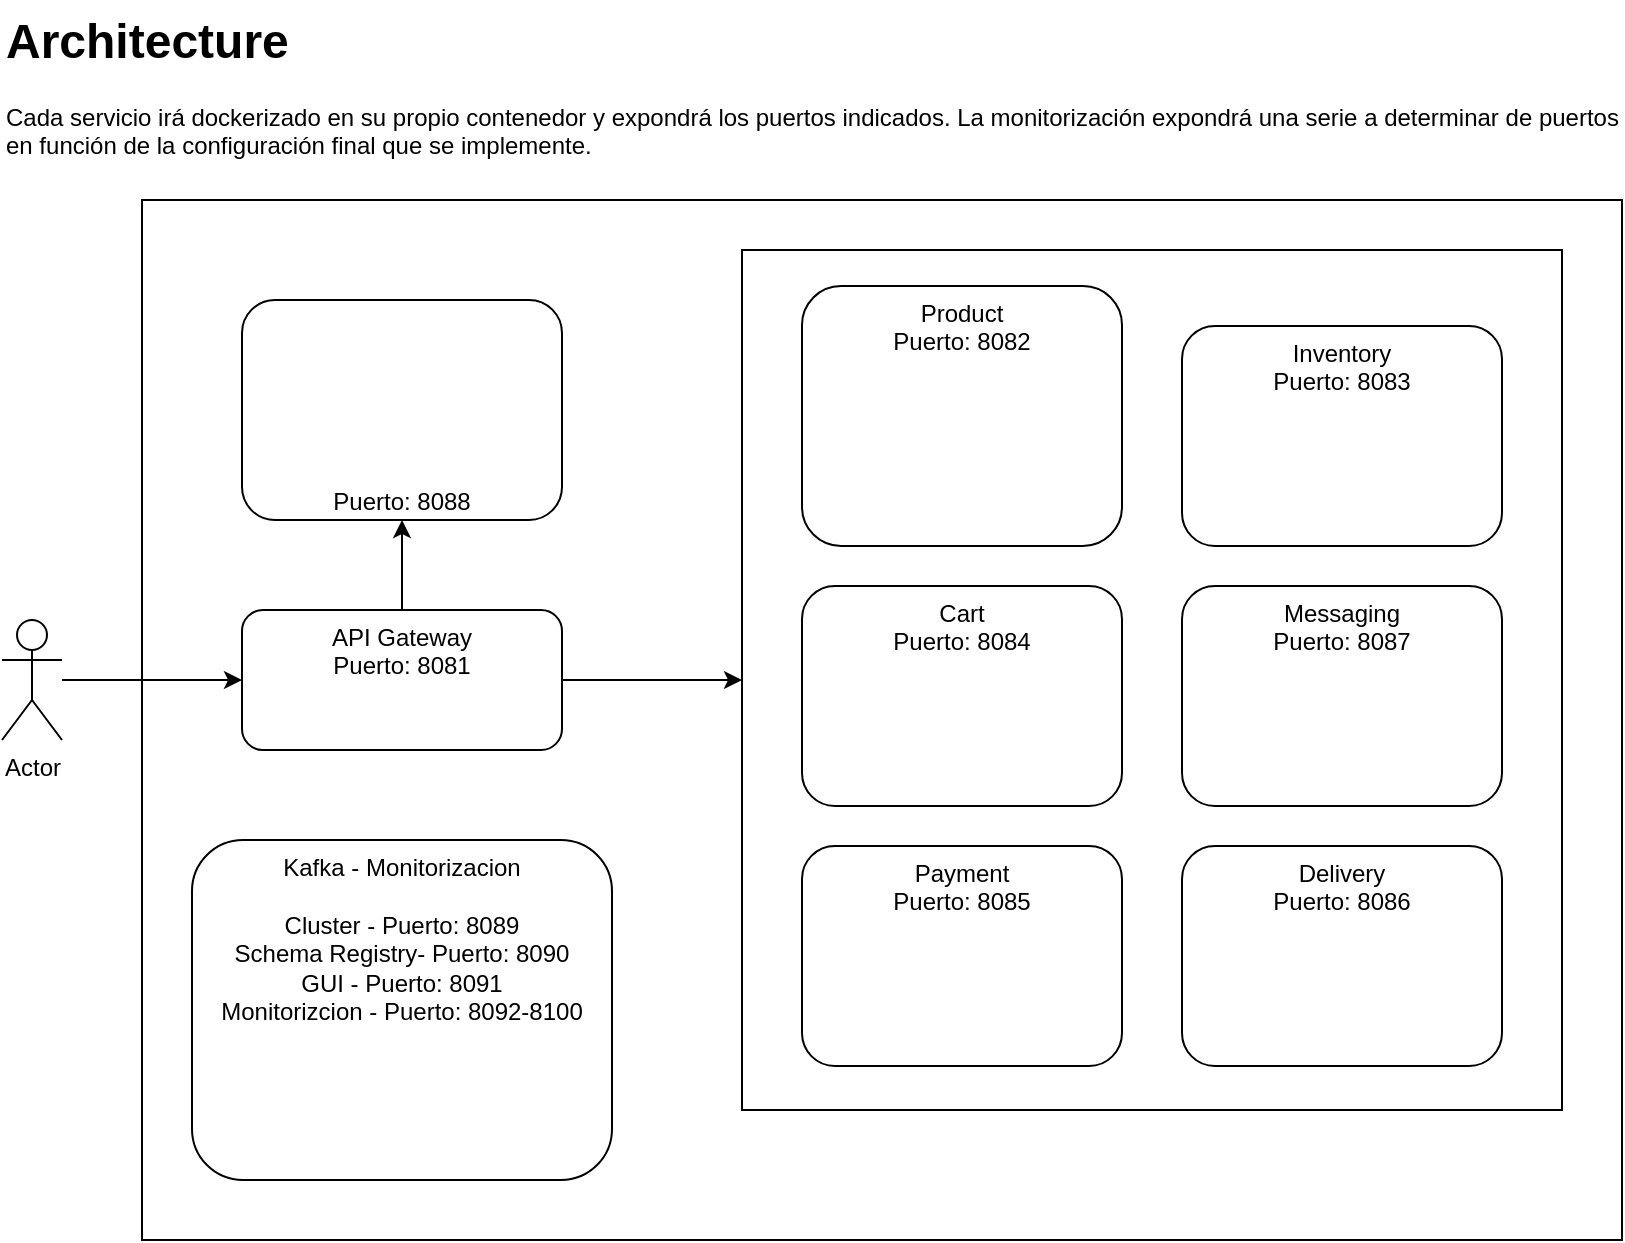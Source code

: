<mxfile version="26.1.0">
  <diagram name="Page-1" id="D7TZ1R0ghxPJYlwmy0IX">
    <mxGraphModel dx="1426" dy="781" grid="1" gridSize="10" guides="1" tooltips="1" connect="1" arrows="1" fold="1" page="1" pageScale="1" pageWidth="850" pageHeight="1100" math="0" shadow="0">
      <root>
        <mxCell id="0" />
        <mxCell id="1" parent="0" />
        <mxCell id="49fBX1sykJOyOZ_vITRp-56" value="" style="rounded=0;whiteSpace=wrap;html=1;" vertex="1" parent="1">
          <mxGeometry x="90" y="120" width="740" height="520" as="geometry" />
        </mxCell>
        <mxCell id="49fBX1sykJOyOZ_vITRp-45" value="" style="rounded=0;whiteSpace=wrap;html=1;" vertex="1" parent="1">
          <mxGeometry x="390" y="145" width="410" height="430" as="geometry" />
        </mxCell>
        <mxCell id="49fBX1sykJOyOZ_vITRp-5" value="" style="group" vertex="1" connectable="0" parent="1">
          <mxGeometry x="140" y="170" width="160" height="110" as="geometry" />
        </mxCell>
        <mxCell id="49fBX1sykJOyOZ_vITRp-4" value="Puerto: 8088" style="rounded=1;whiteSpace=wrap;html=1;verticalAlign=bottom;" vertex="1" parent="49fBX1sykJOyOZ_vITRp-5">
          <mxGeometry width="160" height="110" as="geometry" />
        </mxCell>
        <mxCell id="49fBX1sykJOyOZ_vITRp-2" value="" style="shape=image;verticalLabelPosition=bottom;labelBackgroundColor=default;verticalAlign=top;aspect=fixed;imageAspect=0;image=https://www.pngkit.com/png/full/385-3854337_keycloak-logo-600px-keycloak-spring.png;" vertex="1" parent="49fBX1sykJOyOZ_vITRp-5">
          <mxGeometry x="7.2" y="18.333" width="145.6" height="30" as="geometry" />
        </mxCell>
        <mxCell id="49fBX1sykJOyOZ_vITRp-44" value="" style="shape=image;verticalLabelPosition=bottom;labelBackgroundColor=default;verticalAlign=top;aspect=fixed;imageAspect=0;image=https://upload.wikimedia.org/wikipedia/en/thumb/d/dd/MySQL_logo.svg/100px-MySQL_logo.svg.png;" vertex="1" parent="49fBX1sykJOyOZ_vITRp-5">
          <mxGeometry x="51.74" y="48.33" width="56.52" height="39" as="geometry" />
        </mxCell>
        <mxCell id="49fBX1sykJOyOZ_vITRp-6" value="&lt;h1 style=&quot;margin-top: 0px;&quot;&gt;Architecture&lt;/h1&gt;&lt;p&gt;Cada servicio irá dockerizado en su propio contenedor y expondrá los puertos indicados. La monitorización expondrá una serie a determinar de puertos en función de la configuración final que se implemente.&lt;/p&gt;" style="text;html=1;whiteSpace=wrap;overflow=hidden;rounded=0;" vertex="1" parent="1">
          <mxGeometry x="20" y="20" width="810" height="120" as="geometry" />
        </mxCell>
        <mxCell id="49fBX1sykJOyOZ_vITRp-39" value="" style="group" vertex="1" connectable="0" parent="1">
          <mxGeometry x="420.0" y="313" width="160" height="110" as="geometry" />
        </mxCell>
        <mxCell id="49fBX1sykJOyOZ_vITRp-15" value="Cart&lt;br&gt;&lt;div&gt;Puerto: 8084&lt;/div&gt;" style="rounded=1;whiteSpace=wrap;html=1;verticalAlign=top;" vertex="1" parent="49fBX1sykJOyOZ_vITRp-39">
          <mxGeometry width="160" height="110" as="geometry" />
        </mxCell>
        <mxCell id="49fBX1sykJOyOZ_vITRp-16" value="" style="shape=image;verticalLabelPosition=bottom;labelBackgroundColor=default;verticalAlign=top;aspect=fixed;imageAspect=0;image=https://iu5bmstu.ru/images/thumb/5/5f/Postgresql_logo.png/240px-Postgresql_logo.png;" vertex="1" parent="49fBX1sykJOyOZ_vITRp-39">
          <mxGeometry x="9.41" y="70" width="141.18" height="30" as="geometry" />
        </mxCell>
        <mxCell id="49fBX1sykJOyOZ_vITRp-17" value="" style="shape=image;verticalLabelPosition=bottom;labelBackgroundColor=default;verticalAlign=top;aspect=fixed;imageAspect=0;image=https://upload.wikimedia.org/wikipedia/commons/thumb/4/44/Spring_Framework_Logo_2018.svg/220px-Spring_Framework_Logo_2018.svg.png;" vertex="1" parent="49fBX1sykJOyOZ_vITRp-39">
          <mxGeometry x="35" y="40" width="90" height="23.32" as="geometry" />
        </mxCell>
        <mxCell id="49fBX1sykJOyOZ_vITRp-43" value="" style="group" vertex="1" connectable="0" parent="1">
          <mxGeometry x="115" y="440" width="210" height="170" as="geometry" />
        </mxCell>
        <mxCell id="49fBX1sykJOyOZ_vITRp-32" value="Kafka -&amp;nbsp;&lt;span style=&quot;background-color: transparent; color: light-dark(rgb(0, 0, 0), rgb(255, 255, 255));&quot;&gt;Monitorizacion&lt;/span&gt;&lt;div&gt;&lt;div&gt;&lt;br&gt;&lt;div&gt;&lt;span style=&quot;background-color: transparent; color: light-dark(rgb(0, 0, 0), rgb(255, 255, 255));&quot;&gt;Cluster - Puerto: 8089&lt;/span&gt;&lt;/div&gt;&lt;div&gt;&lt;span style=&quot;background-color: transparent; color: light-dark(rgb(0, 0, 0), rgb(255, 255, 255));&quot;&gt;Schema Registry- Puerto: 8090&lt;/span&gt;&lt;/div&gt;&lt;div&gt;&lt;span style=&quot;background-color: transparent; color: light-dark(rgb(0, 0, 0), rgb(255, 255, 255));&quot;&gt;GUI - Puerto: 8091&lt;/span&gt;&lt;/div&gt;&lt;/div&gt;&lt;/div&gt;&lt;div&gt;&lt;span style=&quot;background-color: transparent; color: light-dark(rgb(0, 0, 0), rgb(255, 255, 255));&quot;&gt;Monitorizcion - Puerto: 8092-8100&lt;/span&gt;&lt;/div&gt;" style="rounded=1;whiteSpace=wrap;html=1;verticalAlign=top;" vertex="1" parent="49fBX1sykJOyOZ_vITRp-43">
          <mxGeometry width="210" height="170" as="geometry" />
        </mxCell>
        <mxCell id="49fBX1sykJOyOZ_vITRp-31" value="" style="shape=image;verticalLabelPosition=bottom;labelBackgroundColor=default;verticalAlign=top;aspect=fixed;imageAspect=0;image=https://upload.wikimedia.org/wikipedia/commons/thumb/0/01/Apache_Kafka_logo.svg/64px-Apache_Kafka_logo.svg.png;" vertex="1" parent="49fBX1sykJOyOZ_vITRp-43">
          <mxGeometry x="50" y="100.98" width="32.42" height="52.68" as="geometry" />
        </mxCell>
        <mxCell id="49fBX1sykJOyOZ_vITRp-42" value="" style="shape=image;verticalLabelPosition=bottom;labelBackgroundColor=default;verticalAlign=top;aspect=fixed;imageAspect=0;image=https://upload.wikimedia.org/wikipedia/commons/thumb/a/a1/Grafana_logo.svg/120px-Grafana_logo.svg.png;" vertex="1" parent="49fBX1sykJOyOZ_vITRp-43">
          <mxGeometry x="100" y="100.98" width="58.54" height="60" as="geometry" />
        </mxCell>
        <mxCell id="49fBX1sykJOyOZ_vITRp-47" value="" style="group" vertex="1" connectable="0" parent="1">
          <mxGeometry x="140" y="325" width="160" height="70" as="geometry" />
        </mxCell>
        <mxCell id="49fBX1sykJOyOZ_vITRp-7" value="API Gateway&lt;div&gt;Puerto: 8081&lt;/div&gt;" style="rounded=1;whiteSpace=wrap;html=1;verticalAlign=top;" vertex="1" parent="49fBX1sykJOyOZ_vITRp-47">
          <mxGeometry width="160" height="70" as="geometry" />
        </mxCell>
        <mxCell id="49fBX1sykJOyOZ_vITRp-11" value="" style="shape=image;verticalLabelPosition=bottom;labelBackgroundColor=default;verticalAlign=top;aspect=fixed;imageAspect=0;image=https://upload.wikimedia.org/wikipedia/commons/thumb/4/44/Spring_Framework_Logo_2018.svg/220px-Spring_Framework_Logo_2018.svg.png;" vertex="1" parent="49fBX1sykJOyOZ_vITRp-47">
          <mxGeometry x="35" y="40" width="90" height="23.32" as="geometry" />
        </mxCell>
        <mxCell id="49fBX1sykJOyOZ_vITRp-38" value="" style="group" vertex="1" connectable="0" parent="1">
          <mxGeometry x="420" y="443" width="160.0" height="110" as="geometry" />
        </mxCell>
        <mxCell id="49fBX1sykJOyOZ_vITRp-21" value="Payment&lt;br&gt;&lt;div&gt;Puerto: 8085&lt;/div&gt;" style="rounded=1;whiteSpace=wrap;html=1;verticalAlign=top;" vertex="1" parent="49fBX1sykJOyOZ_vITRp-38">
          <mxGeometry width="160" height="110" as="geometry" />
        </mxCell>
        <mxCell id="49fBX1sykJOyOZ_vITRp-22" value="" style="shape=image;verticalLabelPosition=bottom;labelBackgroundColor=default;verticalAlign=top;aspect=fixed;imageAspect=0;image=https://iu5bmstu.ru/images/thumb/5/5f/Postgresql_logo.png/240px-Postgresql_logo.png;" vertex="1" parent="49fBX1sykJOyOZ_vITRp-38">
          <mxGeometry x="9.41" y="70" width="141.18" height="30" as="geometry" />
        </mxCell>
        <mxCell id="49fBX1sykJOyOZ_vITRp-23" value="" style="shape=image;verticalLabelPosition=bottom;labelBackgroundColor=default;verticalAlign=top;aspect=fixed;imageAspect=0;image=https://upload.wikimedia.org/wikipedia/commons/thumb/4/44/Spring_Framework_Logo_2018.svg/220px-Spring_Framework_Logo_2018.svg.png;" vertex="1" parent="49fBX1sykJOyOZ_vITRp-38">
          <mxGeometry x="35" y="40" width="90" height="23.32" as="geometry" />
        </mxCell>
        <mxCell id="49fBX1sykJOyOZ_vITRp-48" value="" style="group" vertex="1" connectable="0" parent="1">
          <mxGeometry x="610" y="313" width="160" height="110" as="geometry" />
        </mxCell>
        <mxCell id="49fBX1sykJOyOZ_vITRp-27" value="Messaging&lt;div&gt;&lt;span style=&quot;background-color: transparent; color: light-dark(rgb(0, 0, 0), rgb(255, 255, 255));&quot;&gt;Puerto: 8087&lt;/span&gt;&lt;/div&gt;" style="rounded=1;whiteSpace=wrap;html=1;verticalAlign=top;" vertex="1" parent="49fBX1sykJOyOZ_vITRp-48">
          <mxGeometry width="160" height="110" as="geometry" />
        </mxCell>
        <mxCell id="49fBX1sykJOyOZ_vITRp-29" value="" style="shape=image;verticalLabelPosition=bottom;labelBackgroundColor=default;verticalAlign=top;aspect=fixed;imageAspect=0;image=https://upload.wikimedia.org/wikipedia/commons/thumb/4/44/Spring_Framework_Logo_2018.svg/220px-Spring_Framework_Logo_2018.svg.png;" vertex="1" parent="49fBX1sykJOyOZ_vITRp-48">
          <mxGeometry x="35" y="40" width="90" height="23.32" as="geometry" />
        </mxCell>
        <mxCell id="49fBX1sykJOyOZ_vITRp-30" value="" style="shape=image;verticalLabelPosition=bottom;labelBackgroundColor=default;verticalAlign=top;aspect=fixed;imageAspect=0;image=https://upload.wikimedia.org/wikipedia/en/thumb/5/5a/MongoDB_Fores-Green.svg/250px-MongoDB_Fores-Green.svg.png;" vertex="1" parent="49fBX1sykJOyOZ_vITRp-48">
          <mxGeometry x="26.29" y="70" width="107.42" height="27.5" as="geometry" />
        </mxCell>
        <mxCell id="49fBX1sykJOyOZ_vITRp-49" value="" style="group" vertex="1" connectable="0" parent="1">
          <mxGeometry x="610" y="443" width="160" height="110" as="geometry" />
        </mxCell>
        <mxCell id="49fBX1sykJOyOZ_vITRp-24" value="Delivery&lt;br&gt;&lt;div&gt;Puerto: 8086&lt;/div&gt;" style="rounded=1;whiteSpace=wrap;html=1;verticalAlign=top;" vertex="1" parent="49fBX1sykJOyOZ_vITRp-49">
          <mxGeometry width="160" height="110" as="geometry" />
        </mxCell>
        <mxCell id="49fBX1sykJOyOZ_vITRp-25" value="" style="shape=image;verticalLabelPosition=bottom;labelBackgroundColor=default;verticalAlign=top;aspect=fixed;imageAspect=0;image=https://iu5bmstu.ru/images/thumb/5/5f/Postgresql_logo.png/240px-Postgresql_logo.png;" vertex="1" parent="49fBX1sykJOyOZ_vITRp-49">
          <mxGeometry x="9.41" y="70" width="141.18" height="30" as="geometry" />
        </mxCell>
        <mxCell id="49fBX1sykJOyOZ_vITRp-26" value="" style="shape=image;verticalLabelPosition=bottom;labelBackgroundColor=default;verticalAlign=top;aspect=fixed;imageAspect=0;image=https://upload.wikimedia.org/wikipedia/commons/thumb/4/44/Spring_Framework_Logo_2018.svg/220px-Spring_Framework_Logo_2018.svg.png;" vertex="1" parent="49fBX1sykJOyOZ_vITRp-49">
          <mxGeometry x="35" y="40" width="90" height="23.32" as="geometry" />
        </mxCell>
        <mxCell id="49fBX1sykJOyOZ_vITRp-53" style="edgeStyle=orthogonalEdgeStyle;rounded=0;orthogonalLoop=1;jettySize=auto;html=1;" edge="1" parent="1" source="49fBX1sykJOyOZ_vITRp-51">
          <mxGeometry relative="1" as="geometry">
            <mxPoint x="140" y="360" as="targetPoint" />
          </mxGeometry>
        </mxCell>
        <mxCell id="49fBX1sykJOyOZ_vITRp-51" value="Actor" style="shape=umlActor;verticalLabelPosition=bottom;verticalAlign=top;html=1;outlineConnect=0;" vertex="1" parent="1">
          <mxGeometry x="20" y="330" width="30" height="60" as="geometry" />
        </mxCell>
        <mxCell id="49fBX1sykJOyOZ_vITRp-54" style="edgeStyle=orthogonalEdgeStyle;rounded=0;orthogonalLoop=1;jettySize=auto;html=1;entryX=0.5;entryY=1;entryDx=0;entryDy=0;" edge="1" parent="1" source="49fBX1sykJOyOZ_vITRp-7" target="49fBX1sykJOyOZ_vITRp-4">
          <mxGeometry relative="1" as="geometry" />
        </mxCell>
        <mxCell id="49fBX1sykJOyOZ_vITRp-62" value="" style="group" vertex="1" connectable="0" parent="1">
          <mxGeometry x="420" y="163" width="160" height="130" as="geometry" />
        </mxCell>
        <mxCell id="49fBX1sykJOyOZ_vITRp-46" value="" style="group" vertex="1" connectable="0" parent="49fBX1sykJOyOZ_vITRp-62">
          <mxGeometry width="160" height="130" as="geometry" />
        </mxCell>
        <mxCell id="49fBX1sykJOyOZ_vITRp-12" value="Product&lt;br&gt;&lt;div&gt;Puerto: 8082&lt;/div&gt;" style="rounded=1;whiteSpace=wrap;html=1;verticalAlign=top;" vertex="1" parent="49fBX1sykJOyOZ_vITRp-46">
          <mxGeometry width="160" height="130" as="geometry" />
        </mxCell>
        <mxCell id="49fBX1sykJOyOZ_vITRp-13" value="" style="shape=image;verticalLabelPosition=bottom;labelBackgroundColor=default;verticalAlign=top;aspect=fixed;imageAspect=0;image=https://iu5bmstu.ru/images/thumb/5/5f/Postgresql_logo.png/240px-Postgresql_logo.png;" vertex="1" parent="49fBX1sykJOyOZ_vITRp-46">
          <mxGeometry x="9.41" y="67.727" width="141.18" height="30" as="geometry" />
        </mxCell>
        <mxCell id="49fBX1sykJOyOZ_vITRp-14" value="" style="shape=image;verticalLabelPosition=bottom;labelBackgroundColor=default;verticalAlign=top;aspect=fixed;imageAspect=0;image=https://upload.wikimedia.org/wikipedia/commons/thumb/4/44/Spring_Framework_Logo_2018.svg/220px-Spring_Framework_Logo_2018.svg.png;" vertex="1" parent="49fBX1sykJOyOZ_vITRp-46">
          <mxGeometry x="35" y="39.273" width="90" height="23.32" as="geometry" />
        </mxCell>
        <mxCell id="49fBX1sykJOyOZ_vITRp-60" value="" style="shape=image;verticalLabelPosition=bottom;labelBackgroundColor=default;verticalAlign=top;aspect=fixed;imageAspect=0;image=https://min.io/resources/img/logo/MINIO_wordmark.png;" vertex="1" parent="49fBX1sykJOyOZ_vITRp-62">
          <mxGeometry x="25" y="101.73" width="110" height="16.59" as="geometry" />
        </mxCell>
        <mxCell id="49fBX1sykJOyOZ_vITRp-64" style="edgeStyle=orthogonalEdgeStyle;rounded=0;orthogonalLoop=1;jettySize=auto;html=1;entryX=0;entryY=0.5;entryDx=0;entryDy=0;" edge="1" parent="1" source="49fBX1sykJOyOZ_vITRp-7" target="49fBX1sykJOyOZ_vITRp-45">
          <mxGeometry relative="1" as="geometry" />
        </mxCell>
        <mxCell id="49fBX1sykJOyOZ_vITRp-65" value="" style="group" vertex="1" connectable="0" parent="1">
          <mxGeometry x="610" y="183" width="160" height="110" as="geometry" />
        </mxCell>
        <mxCell id="49fBX1sykJOyOZ_vITRp-18" value="Inventory&lt;br&gt;&lt;div&gt;Puerto: 8083&lt;/div&gt;" style="rounded=1;whiteSpace=wrap;html=1;verticalAlign=top;container=1;" vertex="1" parent="49fBX1sykJOyOZ_vITRp-65">
          <mxGeometry width="160" height="110" as="geometry" />
        </mxCell>
        <mxCell id="49fBX1sykJOyOZ_vITRp-19" value="" style="shape=image;verticalLabelPosition=bottom;labelBackgroundColor=default;verticalAlign=top;aspect=fixed;imageAspect=0;image=https://iu5bmstu.ru/images/thumb/5/5f/Postgresql_logo.png/240px-Postgresql_logo.png;" vertex="1" parent="49fBX1sykJOyOZ_vITRp-65">
          <mxGeometry x="9.41" y="66.66" width="141.18" height="30" as="geometry" />
        </mxCell>
        <mxCell id="49fBX1sykJOyOZ_vITRp-20" value="" style="shape=image;verticalLabelPosition=bottom;labelBackgroundColor=default;verticalAlign=top;aspect=fixed;imageAspect=0;image=https://upload.wikimedia.org/wikipedia/commons/thumb/4/44/Spring_Framework_Logo_2018.svg/220px-Spring_Framework_Logo_2018.svg.png;" vertex="1" parent="49fBX1sykJOyOZ_vITRp-65">
          <mxGeometry x="35" y="40.34" width="90" height="23.32" as="geometry" />
        </mxCell>
      </root>
    </mxGraphModel>
  </diagram>
</mxfile>
